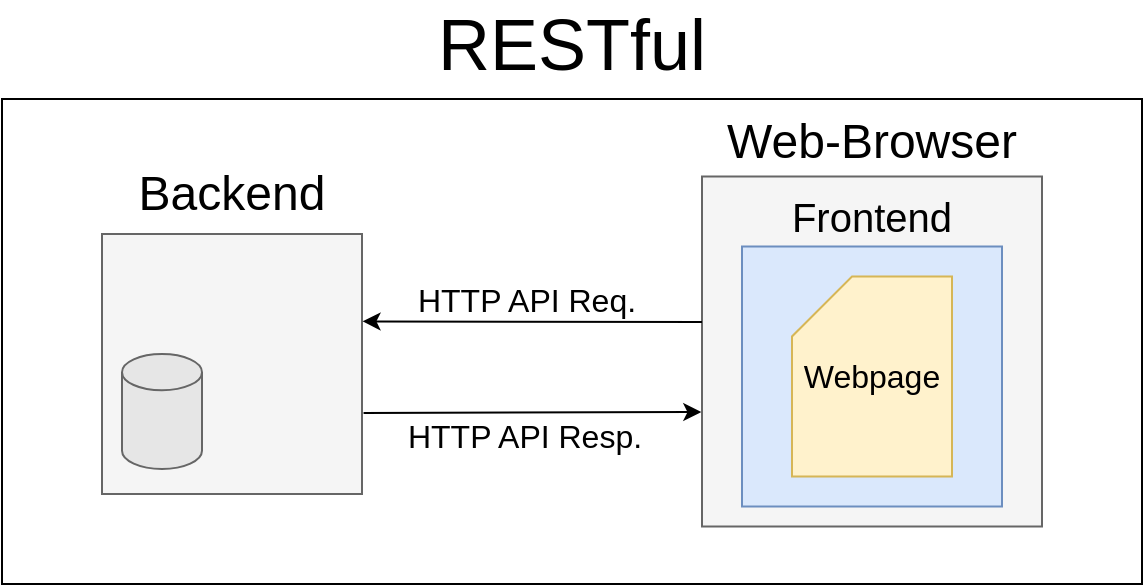 <mxfile version="14.6.13" type="device"><diagram id="3M71O4JkgQZt8hfbVHqj" name="Page-1"><mxGraphModel dx="2085" dy="934" grid="1" gridSize="10" guides="1" tooltips="1" connect="1" arrows="1" fold="1" page="0" pageScale="1" pageWidth="850" pageHeight="1100" math="0" shadow="0"><root><mxCell id="0"/><mxCell id="1" parent="0"/><mxCell id="Klex81a1oSeH_f92z-6F-1" value="" style="rounded=0;whiteSpace=wrap;html=1;" parent="1" vertex="1"><mxGeometry x="-160" y="417.5" width="570" height="242.5" as="geometry"/></mxCell><mxCell id="Klex81a1oSeH_f92z-6F-3" value="&lt;font style=&quot;font-size: 36px&quot;&gt;RESTful&lt;/font&gt;" style="text;html=1;strokeColor=none;fillColor=none;align=center;verticalAlign=middle;whiteSpace=wrap;rounded=0;" parent="1" vertex="1"><mxGeometry x="-70" y="380" width="390" height="20" as="geometry"/></mxCell><mxCell id="Klex81a1oSeH_f92z-6F-11" value="" style="rounded=0;whiteSpace=wrap;html=1;fillColor=#f5f5f5;strokeColor=#666666;fontColor=#333333;" parent="1" vertex="1"><mxGeometry x="-110" y="485" width="130" height="130" as="geometry"/></mxCell><mxCell id="Klex81a1oSeH_f92z-6F-12" value="&lt;font style=&quot;font-size: 24px&quot;&gt;Backend&lt;/font&gt;" style="text;html=1;strokeColor=none;fillColor=none;align=center;verticalAlign=middle;whiteSpace=wrap;rounded=0;" parent="1" vertex="1"><mxGeometry x="-110" y="455" width="130" height="20" as="geometry"/></mxCell><mxCell id="Klex81a1oSeH_f92z-6F-13" value="" style="shape=cylinder3;whiteSpace=wrap;html=1;boundedLbl=1;backgroundOutline=1;size=9.069;strokeColor=#666666;fontColor=#333333;fillColor=#E6E6E6;" parent="1" vertex="1"><mxGeometry x="-100" y="545" width="40" height="57.5" as="geometry"/></mxCell><mxCell id="Klex81a1oSeH_f92z-6F-14" value="" style="rounded=0;whiteSpace=wrap;html=1;fillColor=#f5f5f5;strokeColor=#666666;fontColor=#333333;" parent="1" vertex="1"><mxGeometry x="190" y="456.25" width="170" height="175" as="geometry"/></mxCell><mxCell id="Klex81a1oSeH_f92z-6F-15" value="&lt;font style=&quot;font-size: 24px&quot;&gt;Web-Browser&lt;/font&gt;" style="text;html=1;strokeColor=none;fillColor=none;align=center;verticalAlign=middle;whiteSpace=wrap;rounded=0;" parent="1" vertex="1"><mxGeometry x="200" y="428.75" width="150" height="20" as="geometry"/></mxCell><mxCell id="Klex81a1oSeH_f92z-6F-26" value="" style="endArrow=classic;html=1;entryX=1.002;entryY=0.336;entryDx=0;entryDy=0;entryPerimeter=0;exitX=0;exitY=0.416;exitDx=0;exitDy=0;exitPerimeter=0;" parent="1" edge="1" target="Klex81a1oSeH_f92z-6F-11" source="Klex81a1oSeH_f92z-6F-14"><mxGeometry width="50" height="50" relative="1" as="geometry"><mxPoint x="400" y="535" as="sourcePoint"/><mxPoint x="292.005" y="535.003" as="targetPoint"/></mxGeometry></mxCell><mxCell id="Klex81a1oSeH_f92z-6F-27" value="HTTP API Req." style="edgeLabel;html=1;align=center;verticalAlign=middle;resizable=0;points=[];fontSize=16;" parent="Klex81a1oSeH_f92z-6F-26" vertex="1" connectable="0"><mxGeometry x="0.154" y="1" relative="1" as="geometry"><mxPoint x="10" y="-12" as="offset"/></mxGeometry></mxCell><mxCell id="Klex81a1oSeH_f92z-6F-35" value="" style="endArrow=classic;html=1;fontSize=16;exitX=1.006;exitY=0.688;exitDx=0;exitDy=0;exitPerimeter=0;entryX=-0.002;entryY=0.673;entryDx=0;entryDy=0;entryPerimeter=0;" parent="1" edge="1" target="Klex81a1oSeH_f92z-6F-14" source="Klex81a1oSeH_f92z-6F-11"><mxGeometry width="50" height="50" relative="1" as="geometry"><mxPoint x="297.485" y="580.495" as="sourcePoint"/><mxPoint x="399.995" y="580.495" as="targetPoint"/></mxGeometry></mxCell><mxCell id="Klex81a1oSeH_f92z-6F-36" value="&lt;div&gt;HTTP API Resp.&lt;br&gt;&lt;/div&gt;" style="edgeLabel;html=1;align=center;verticalAlign=middle;resizable=0;points=[];fontSize=16;" parent="Klex81a1oSeH_f92z-6F-35" vertex="1" connectable="0"><mxGeometry x="0.864" relative="1" as="geometry"><mxPoint x="-78" y="12" as="offset"/></mxGeometry></mxCell><mxCell id="Klex81a1oSeH_f92z-6F-5" value="" style="rounded=0;whiteSpace=wrap;html=1;fillColor=#dae8fc;strokeColor=#6c8ebf;" parent="1" vertex="1"><mxGeometry x="210" y="491.25" width="130" height="130" as="geometry"/></mxCell><mxCell id="Klex81a1oSeH_f92z-6F-6" value="&lt;font style=&quot;font-size: 20px&quot;&gt;Frontend&lt;/font&gt;" style="text;html=1;strokeColor=none;fillColor=none;align=center;verticalAlign=middle;whiteSpace=wrap;rounded=0;" parent="1" vertex="1"><mxGeometry x="210" y="466.25" width="130" height="20" as="geometry"/></mxCell><mxCell id="ScSVBczwiuBiE-Nb-FBi-1" value="&lt;font style=&quot;font-size: 16px&quot;&gt;Webpage&lt;/font&gt;" style="shape=card;whiteSpace=wrap;html=1;fillColor=#fff2cc;strokeColor=#d6b656;" vertex="1" parent="1"><mxGeometry x="235" y="506.25" width="80" height="100" as="geometry"/></mxCell></root></mxGraphModel></diagram></mxfile>